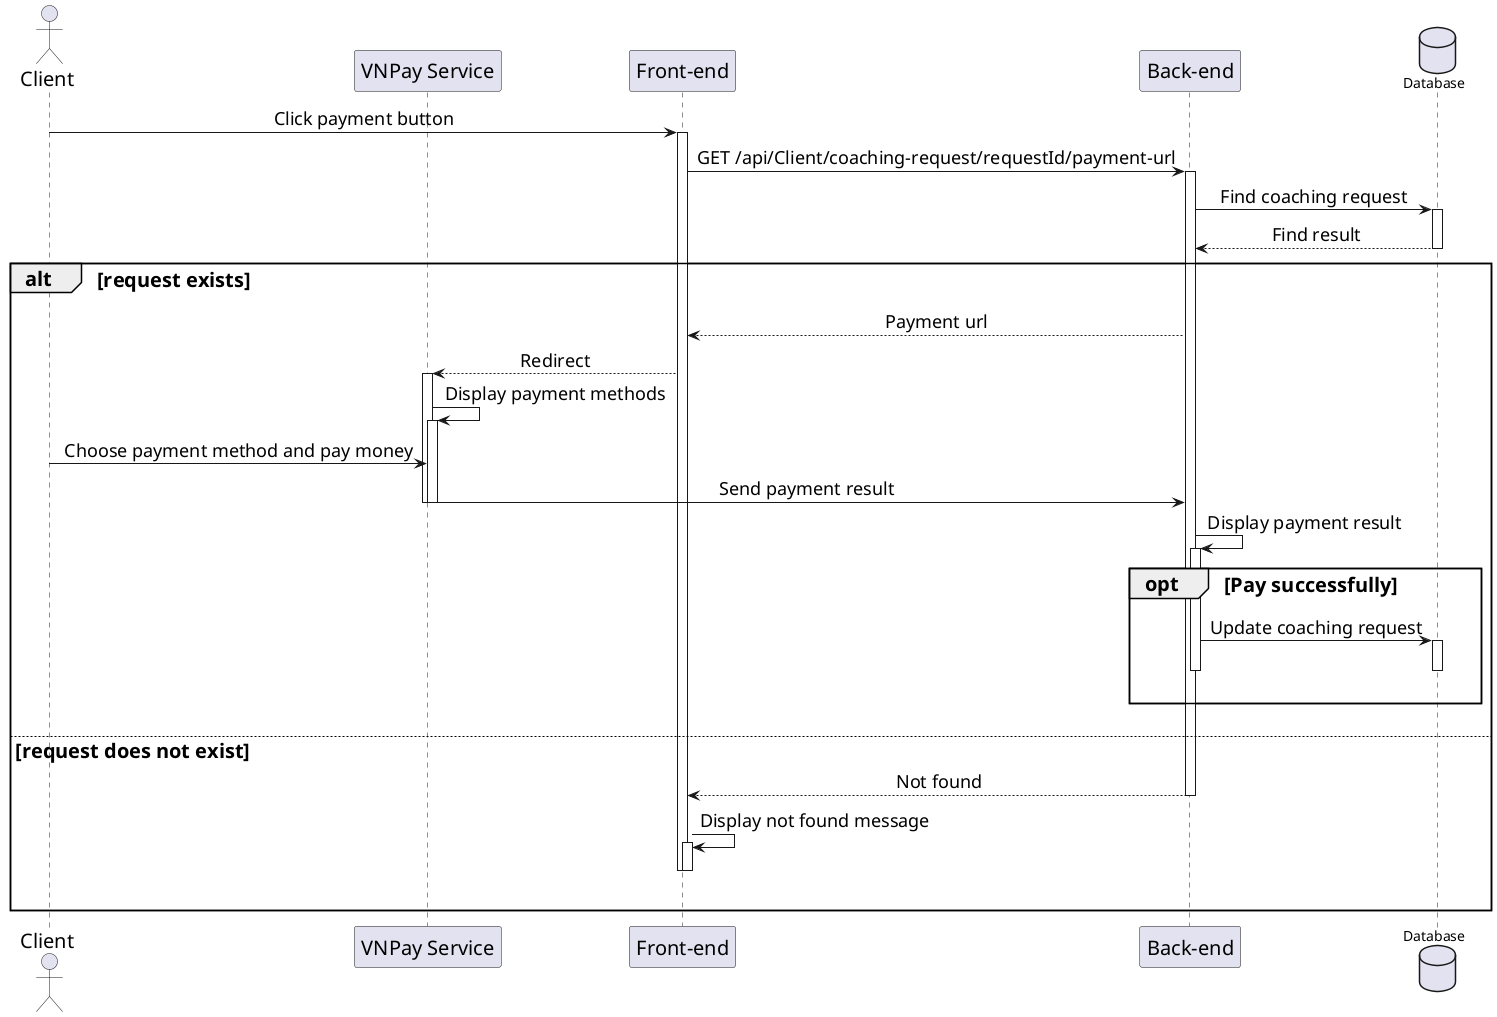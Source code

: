 @startuml Payment
skinparam sequenceMessageAlign center
skinparam sequenceGroupFontSize 20
skinparam sequenceGroupHeaderFontSize 20
skinparam sequence {
    ParticipantFontSize 20
    ActorFontSize 20
    DatabaseFontSize 20
    ArrowFontSize 18
} 
actor "Client" as client
participant "VNPay Service" as vnpay
participant "Front-end" as fe
participant "Back-end" as be
database "Database" as db
client -> fe++: Click payment button
fe -> be++: GET /api/Client/coaching-request/requestId/payment-url
be -> db++: Find coaching request
db --> be: Find result
deactivate

alt request exists
    be --> fe: Payment url
    fe --> vnpay++: Redirect
    vnpay -> vnpay++: Display payment methods
    client -> vnpay: Choose payment method and pay money
    vnpay -> be: Send payment result
    deactivate
    deactivate
    be -> be++: Display payment result
    opt Pay successfully
        be -> db++: Update coaching request
        deactivate
        deactivate
        |||
    end
    |||
else request does not exist
    be --> fe: Not found
    deactivate
    fe -> fe++: Display not found message
    deactivate
    deactivate
    |||
end
@enduml